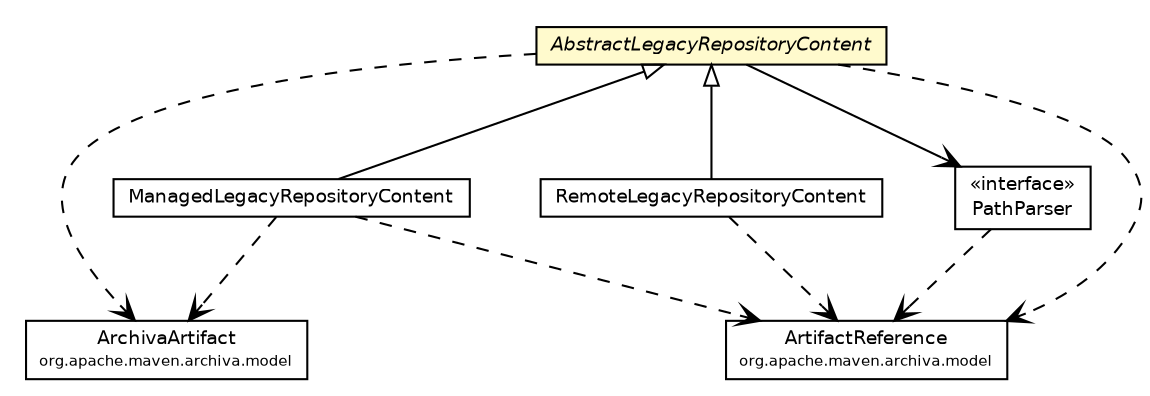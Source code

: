 #!/usr/local/bin/dot
#
# Class diagram 
# Generated by UmlGraph version 4.6 (http://www.spinellis.gr/sw/umlgraph)
#

digraph G {
	edge [fontname="Helvetica",fontsize=10,labelfontname="Helvetica",labelfontsize=10];
	node [fontname="Helvetica",fontsize=10,shape=plaintext];
	// org.apache.maven.archiva.model.ArchivaArtifact
	c61283 [label=<<table border="0" cellborder="1" cellspacing="0" cellpadding="2" port="p" href="../../model/ArchivaArtifact.html">
		<tr><td><table border="0" cellspacing="0" cellpadding="1">
			<tr><td> ArchivaArtifact </td></tr>
			<tr><td><font point-size="7.0"> org.apache.maven.archiva.model </font></td></tr>
		</table></td></tr>
		</table>>, fontname="Helvetica", fontcolor="black", fontsize=9.0];
	// org.apache.maven.archiva.repository.content.RemoteLegacyRepositoryContent
	c61307 [label=<<table border="0" cellborder="1" cellspacing="0" cellpadding="2" port="p" href="./RemoteLegacyRepositoryContent.html">
		<tr><td><table border="0" cellspacing="0" cellpadding="1">
			<tr><td> RemoteLegacyRepositoryContent </td></tr>
		</table></td></tr>
		</table>>, fontname="Helvetica", fontcolor="black", fontsize=9.0];
	// org.apache.maven.archiva.repository.content.PathParser
	c61309 [label=<<table border="0" cellborder="1" cellspacing="0" cellpadding="2" port="p" href="./PathParser.html">
		<tr><td><table border="0" cellspacing="0" cellpadding="1">
			<tr><td> &laquo;interface&raquo; </td></tr>
			<tr><td> PathParser </td></tr>
		</table></td></tr>
		</table>>, fontname="Helvetica", fontcolor="black", fontsize=9.0];
	// org.apache.maven.archiva.repository.content.ManagedLegacyRepositoryContent
	c61310 [label=<<table border="0" cellborder="1" cellspacing="0" cellpadding="2" port="p" href="./ManagedLegacyRepositoryContent.html">
		<tr><td><table border="0" cellspacing="0" cellpadding="1">
			<tr><td> ManagedLegacyRepositoryContent </td></tr>
		</table></td></tr>
		</table>>, fontname="Helvetica", fontcolor="black", fontsize=9.0];
	// org.apache.maven.archiva.repository.content.AbstractLegacyRepositoryContent
	c61317 [label=<<table border="0" cellborder="1" cellspacing="0" cellpadding="2" port="p" bgcolor="lemonChiffon" href="./AbstractLegacyRepositoryContent.html">
		<tr><td><table border="0" cellspacing="0" cellpadding="1">
			<tr><td><font face="Helvetica-Oblique"> AbstractLegacyRepositoryContent </font></td></tr>
		</table></td></tr>
		</table>>, fontname="Helvetica", fontcolor="black", fontsize=9.0];
	//org.apache.maven.archiva.repository.content.RemoteLegacyRepositoryContent extends org.apache.maven.archiva.repository.content.AbstractLegacyRepositoryContent
	c61317:p -> c61307:p [dir=back,arrowtail=empty];
	//org.apache.maven.archiva.repository.content.ManagedLegacyRepositoryContent extends org.apache.maven.archiva.repository.content.AbstractLegacyRepositoryContent
	c61317:p -> c61310:p [dir=back,arrowtail=empty];
	// org.apache.maven.archiva.repository.content.AbstractLegacyRepositoryContent NAVASSOC org.apache.maven.archiva.repository.content.PathParser
	c61317:p -> c61309:p [taillabel="", label="", headlabel="", fontname="Helvetica", fontcolor="black", fontsize=10.0, color="black", arrowhead=open];
	// org.apache.maven.archiva.repository.content.RemoteLegacyRepositoryContent DEPEND org.apache.maven.archiva.model.ArtifactReference
	c61307:p -> c61599:p [taillabel="", label="", headlabel="", fontname="Helvetica", fontcolor="black", fontsize=10.0, color="black", arrowhead=open, style=dashed];
	// org.apache.maven.archiva.repository.content.PathParser DEPEND org.apache.maven.archiva.model.ArtifactReference
	c61309:p -> c61599:p [taillabel="", label="", headlabel="", fontname="Helvetica", fontcolor="black", fontsize=10.0, color="black", arrowhead=open, style=dashed];
	// org.apache.maven.archiva.repository.content.ManagedLegacyRepositoryContent DEPEND org.apache.maven.archiva.model.ArchivaArtifact
	c61310:p -> c61283:p [taillabel="", label="", headlabel="", fontname="Helvetica", fontcolor="black", fontsize=10.0, color="black", arrowhead=open, style=dashed];
	// org.apache.maven.archiva.repository.content.ManagedLegacyRepositoryContent DEPEND org.apache.maven.archiva.model.ArtifactReference
	c61310:p -> c61599:p [taillabel="", label="", headlabel="", fontname="Helvetica", fontcolor="black", fontsize=10.0, color="black", arrowhead=open, style=dashed];
	// org.apache.maven.archiva.repository.content.AbstractLegacyRepositoryContent DEPEND org.apache.maven.archiva.model.ArtifactReference
	c61317:p -> c61599:p [taillabel="", label="", headlabel="", fontname="Helvetica", fontcolor="black", fontsize=10.0, color="black", arrowhead=open, style=dashed];
	// org.apache.maven.archiva.repository.content.AbstractLegacyRepositoryContent DEPEND org.apache.maven.archiva.model.ArchivaArtifact
	c61317:p -> c61283:p [taillabel="", label="", headlabel="", fontname="Helvetica", fontcolor="black", fontsize=10.0, color="black", arrowhead=open, style=dashed];
	// org.apache.maven.archiva.model.ArtifactReference
	c61599 [label=<<table border="0" cellborder="1" cellspacing="0" cellpadding="2" port="p" href="http://java.sun.com/j2se/1.4.2/docs/api/org/apache/maven/archiva/model/ArtifactReference.html">
		<tr><td><table border="0" cellspacing="0" cellpadding="1">
			<tr><td> ArtifactReference </td></tr>
			<tr><td><font point-size="7.0"> org.apache.maven.archiva.model </font></td></tr>
		</table></td></tr>
		</table>>, fontname="Helvetica", fontcolor="black", fontsize=9.0];
}

